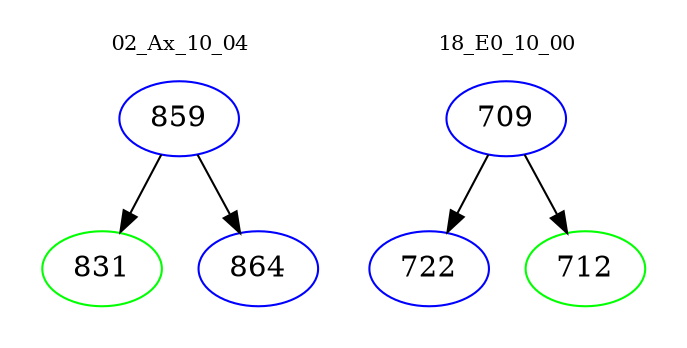 digraph{
subgraph cluster_0 {
color = white
label = "02_Ax_10_04";
fontsize=10;
T0_859 [label="859", color="blue"]
T0_859 -> T0_831 [color="black"]
T0_831 [label="831", color="green"]
T0_859 -> T0_864 [color="black"]
T0_864 [label="864", color="blue"]
}
subgraph cluster_1 {
color = white
label = "18_E0_10_00";
fontsize=10;
T1_709 [label="709", color="blue"]
T1_709 -> T1_722 [color="black"]
T1_722 [label="722", color="blue"]
T1_709 -> T1_712 [color="black"]
T1_712 [label="712", color="green"]
}
}
